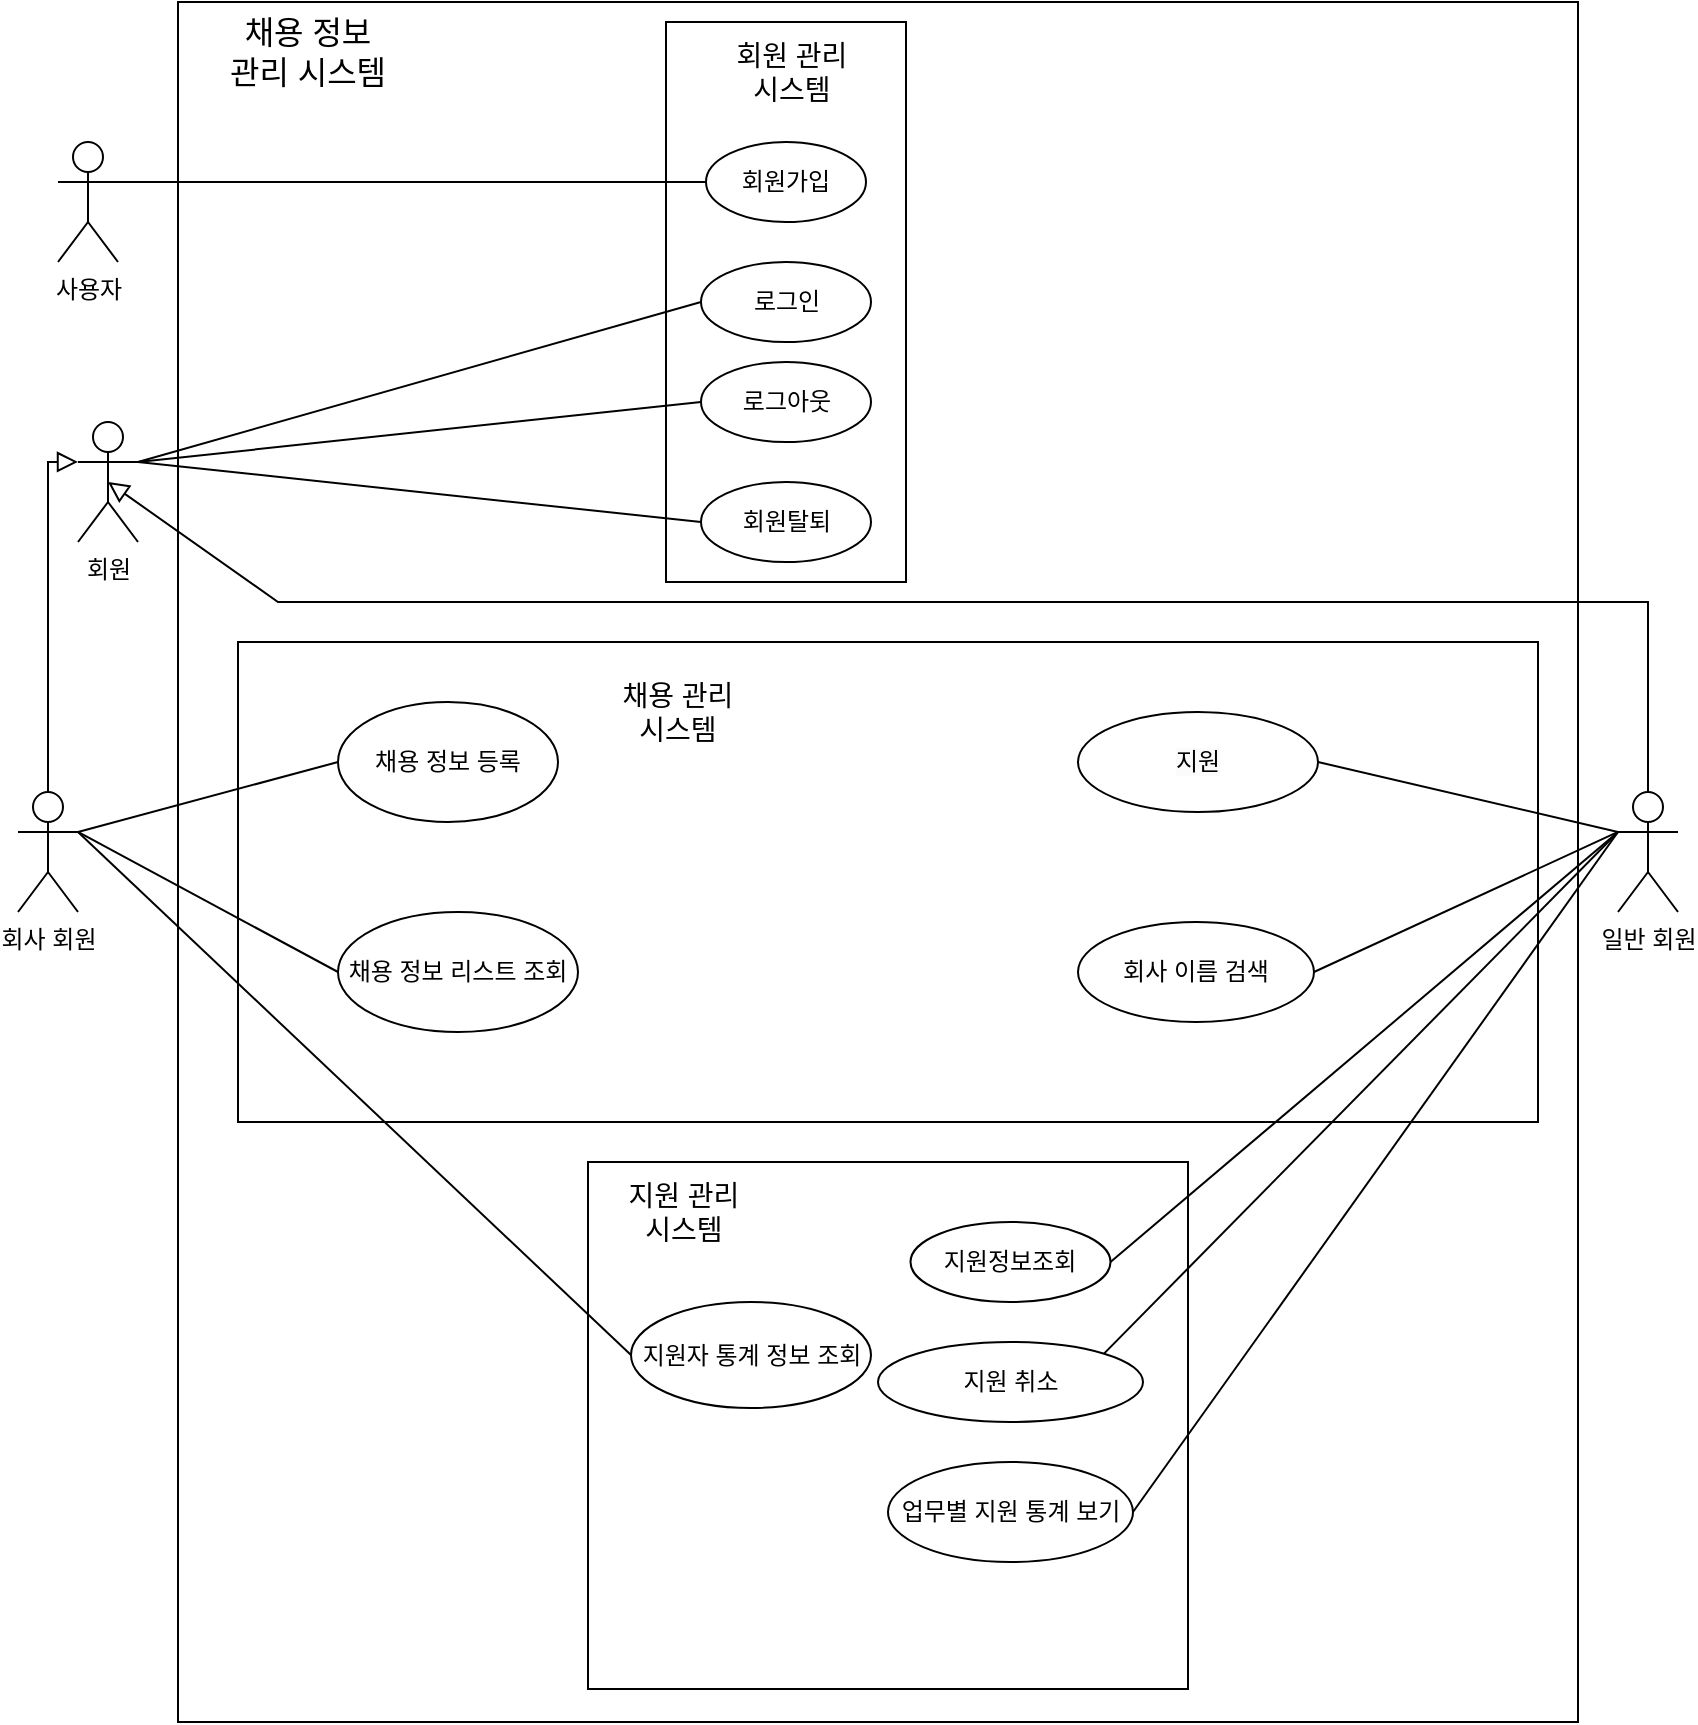 <mxfile version="21.2.9" type="device">
  <diagram id="zkdOYTn5vW0a3zdd7zKN" name="페이지-2">
    <mxGraphModel dx="1434" dy="1908" grid="1" gridSize="10" guides="1" tooltips="1" connect="1" arrows="1" fold="1" page="1" pageScale="1" pageWidth="827" pageHeight="1169" math="0" shadow="0">
      <root>
        <mxCell id="0" />
        <mxCell id="1" parent="0" />
        <mxCell id="NG4u67nRFbZLVWhVFrk5-1" value="" style="rounded=0;whiteSpace=wrap;html=1;" parent="1" vertex="1">
          <mxGeometry x="150" y="-380" width="700" height="860" as="geometry" />
        </mxCell>
        <mxCell id="TFM604kP1vKxrepBITnh-19" value="" style="rounded=0;whiteSpace=wrap;html=1;" parent="1" vertex="1">
          <mxGeometry x="355" y="200" width="300" height="263.5" as="geometry" />
        </mxCell>
        <mxCell id="TFM604kP1vKxrepBITnh-17" value="" style="rounded=0;whiteSpace=wrap;html=1;" parent="1" vertex="1">
          <mxGeometry x="180" y="-60" width="650" height="240" as="geometry" />
        </mxCell>
        <mxCell id="TFM604kP1vKxrepBITnh-15" value="" style="rounded=0;whiteSpace=wrap;html=1;" parent="1" vertex="1">
          <mxGeometry x="394" y="-370" width="120" height="280" as="geometry" />
        </mxCell>
        <mxCell id="FRXnbz1p3JDmP8_7-DGu-1" value="사용자" style="shape=umlActor;verticalLabelPosition=bottom;verticalAlign=top;html=1;" parent="1" vertex="1">
          <mxGeometry x="90" y="-310" width="30" height="60" as="geometry" />
        </mxCell>
        <mxCell id="FRXnbz1p3JDmP8_7-DGu-9" value="&lt;font style=&quot;font-size: 12px;&quot;&gt;회원가입&lt;/font&gt;" style="ellipse;whiteSpace=wrap;html=1;" parent="1" vertex="1">
          <mxGeometry x="414" y="-310" width="80" height="40" as="geometry" />
        </mxCell>
        <mxCell id="Z6H-5D1DCtQ5bn0lpksQ-1" value="" style="endArrow=none;html=1;rounded=0;exitX=1;exitY=0.333;exitDx=0;exitDy=0;exitPerimeter=0;entryX=0;entryY=0.5;entryDx=0;entryDy=0;" parent="1" source="FRXnbz1p3JDmP8_7-DGu-1" target="FRXnbz1p3JDmP8_7-DGu-9" edge="1">
          <mxGeometry width="50" height="50" relative="1" as="geometry">
            <mxPoint x="390" y="390" as="sourcePoint" />
            <mxPoint x="440" y="340" as="targetPoint" />
          </mxGeometry>
        </mxCell>
        <mxCell id="Z6H-5D1DCtQ5bn0lpksQ-51" value="회사 회원" style="shape=umlActor;verticalLabelPosition=bottom;verticalAlign=top;html=1;outlineConnect=0;" parent="1" vertex="1">
          <mxGeometry x="70" y="15" width="30" height="60" as="geometry" />
        </mxCell>
        <mxCell id="Z6H-5D1DCtQ5bn0lpksQ-52" value="&lt;font style=&quot;font-size: 12px;&quot;&gt;채용 정보 등록&lt;/font&gt;" style="ellipse;whiteSpace=wrap;html=1;" parent="1" vertex="1">
          <mxGeometry x="230" y="-30" width="110" height="60" as="geometry" />
        </mxCell>
        <mxCell id="Z6H-5D1DCtQ5bn0lpksQ-55" value="" style="endArrow=none;html=1;rounded=0;entryX=0;entryY=0.5;entryDx=0;entryDy=0;exitX=1;exitY=0.333;exitDx=0;exitDy=0;exitPerimeter=0;" parent="1" source="Z6H-5D1DCtQ5bn0lpksQ-51" target="Z6H-5D1DCtQ5bn0lpksQ-52" edge="1">
          <mxGeometry width="50" height="50" relative="1" as="geometry">
            <mxPoint x="130" y="210" as="sourcePoint" />
            <mxPoint x="160" y="160" as="targetPoint" />
          </mxGeometry>
        </mxCell>
        <mxCell id="Z6H-5D1DCtQ5bn0lpksQ-57" value="&lt;font style=&quot;font-size: 12px;&quot;&gt;채용 정보 리스트 조회&lt;/font&gt;" style="ellipse;whiteSpace=wrap;html=1;" parent="1" vertex="1">
          <mxGeometry x="230" y="75" width="120" height="60" as="geometry" />
        </mxCell>
        <mxCell id="Z6H-5D1DCtQ5bn0lpksQ-59" value="" style="endArrow=none;html=1;rounded=0;exitX=1;exitY=0.333;exitDx=0;exitDy=0;exitPerimeter=0;entryX=0;entryY=0.5;entryDx=0;entryDy=0;" parent="1" source="Z6H-5D1DCtQ5bn0lpksQ-51" target="Z6H-5D1DCtQ5bn0lpksQ-57" edge="1">
          <mxGeometry width="50" height="50" relative="1" as="geometry">
            <mxPoint x="120" y="220" as="sourcePoint" />
            <mxPoint x="190" y="200" as="targetPoint" />
          </mxGeometry>
        </mxCell>
        <mxCell id="Z6H-5D1DCtQ5bn0lpksQ-70" value="일반 회원" style="shape=umlActor;verticalLabelPosition=bottom;verticalAlign=top;html=1;outlineConnect=0;" parent="1" vertex="1">
          <mxGeometry x="870" y="15" width="30" height="60" as="geometry" />
        </mxCell>
        <mxCell id="Z6H-5D1DCtQ5bn0lpksQ-73" value="&lt;font style=&quot;font-size: 12px;&quot;&gt;회사 이름 검색&lt;/font&gt;" style="ellipse;whiteSpace=wrap;html=1;" parent="1" vertex="1">
          <mxGeometry x="600" y="80" width="118" height="50" as="geometry" />
        </mxCell>
        <mxCell id="Z6H-5D1DCtQ5bn0lpksQ-74" value="" style="endArrow=none;html=1;rounded=0;entryX=1;entryY=0.5;entryDx=0;entryDy=0;exitX=0;exitY=0.333;exitDx=0;exitDy=0;exitPerimeter=0;" parent="1" source="Z6H-5D1DCtQ5bn0lpksQ-70" target="Z6H-5D1DCtQ5bn0lpksQ-73" edge="1">
          <mxGeometry width="50" height="50" relative="1" as="geometry">
            <mxPoint x="460" y="580" as="sourcePoint" />
            <mxPoint x="510" y="530" as="targetPoint" />
          </mxGeometry>
        </mxCell>
        <mxCell id="Z6H-5D1DCtQ5bn0lpksQ-77" value="&lt;span style=&quot;color: rgb(0, 0, 0); font-family: Helvetica; font-style: normal; font-variant-ligatures: normal; font-variant-caps: normal; font-weight: 400; letter-spacing: normal; orphans: 2; text-align: center; text-indent: 0px; text-transform: none; widows: 2; word-spacing: 0px; -webkit-text-stroke-width: 0px; background-color: rgb(251, 251, 251); text-decoration-thickness: initial; text-decoration-style: initial; text-decoration-color: initial; float: none; display: inline !important;&quot;&gt;&lt;font style=&quot;font-size: 12px;&quot;&gt;지원&lt;/font&gt;&lt;/span&gt;" style="ellipse;whiteSpace=wrap;html=1;" parent="1" vertex="1">
          <mxGeometry x="600" y="-25" width="120" height="50" as="geometry" />
        </mxCell>
        <mxCell id="Z6H-5D1DCtQ5bn0lpksQ-78" value="" style="endArrow=none;html=1;rounded=0;entryX=1;entryY=0.5;entryDx=0;entryDy=0;exitX=0;exitY=0.333;exitDx=0;exitDy=0;exitPerimeter=0;" parent="1" source="Z6H-5D1DCtQ5bn0lpksQ-70" target="Z6H-5D1DCtQ5bn0lpksQ-77" edge="1">
          <mxGeometry width="50" height="50" relative="1" as="geometry">
            <mxPoint x="465" y="580" as="sourcePoint" />
            <mxPoint x="885" y="570" as="targetPoint" />
          </mxGeometry>
        </mxCell>
        <mxCell id="Z6H-5D1DCtQ5bn0lpksQ-93" value="지원정보조회" style="ellipse;whiteSpace=wrap;html=1;" parent="1" vertex="1">
          <mxGeometry x="516.25" y="230" width="100" height="40" as="geometry" />
        </mxCell>
        <mxCell id="Z6H-5D1DCtQ5bn0lpksQ-94" value="" style="endArrow=none;html=1;rounded=0;entryX=1;entryY=0.5;entryDx=0;entryDy=0;exitX=0;exitY=0.333;exitDx=0;exitDy=0;exitPerimeter=0;" parent="1" source="Z6H-5D1DCtQ5bn0lpksQ-70" target="Z6H-5D1DCtQ5bn0lpksQ-93" edge="1">
          <mxGeometry width="50" height="50" relative="1" as="geometry">
            <mxPoint x="270" y="530" as="sourcePoint" />
            <mxPoint x="650" y="560" as="targetPoint" />
          </mxGeometry>
        </mxCell>
        <mxCell id="Z6H-5D1DCtQ5bn0lpksQ-98" value="지원 취소" style="ellipse;whiteSpace=wrap;html=1;" parent="1" vertex="1">
          <mxGeometry x="500" y="290" width="132.5" height="40" as="geometry" />
        </mxCell>
        <mxCell id="Z6H-5D1DCtQ5bn0lpksQ-101" value="업무별 지원 통계 보기" style="ellipse;whiteSpace=wrap;html=1;" parent="1" vertex="1">
          <mxGeometry x="505" y="350" width="122.5" height="50" as="geometry" />
        </mxCell>
        <mxCell id="Z6H-5D1DCtQ5bn0lpksQ-105" value="" style="endArrow=none;html=1;rounded=0;exitX=0;exitY=0.333;exitDx=0;exitDy=0;exitPerimeter=0;entryX=1;entryY=0.5;entryDx=0;entryDy=0;" parent="1" source="Z6H-5D1DCtQ5bn0lpksQ-70" target="Z6H-5D1DCtQ5bn0lpksQ-101" edge="1">
          <mxGeometry width="50" height="50" relative="1" as="geometry">
            <mxPoint x="570" y="640" as="sourcePoint" />
            <mxPoint x="620" y="590" as="targetPoint" />
          </mxGeometry>
        </mxCell>
        <mxCell id="Z6H-5D1DCtQ5bn0lpksQ-107" value="" style="endArrow=none;html=1;rounded=0;entryX=1;entryY=0;entryDx=0;entryDy=0;exitX=0;exitY=0.333;exitDx=0;exitDy=0;exitPerimeter=0;" parent="1" source="Z6H-5D1DCtQ5bn0lpksQ-70" target="Z6H-5D1DCtQ5bn0lpksQ-98" edge="1">
          <mxGeometry width="50" height="50" relative="1" as="geometry">
            <mxPoint x="260" y="520" as="sourcePoint" />
            <mxPoint x="530" y="590" as="targetPoint" />
          </mxGeometry>
        </mxCell>
        <mxCell id="Z6H-5D1DCtQ5bn0lpksQ-117" value="지원자 통계 정보 조회" style="ellipse;whiteSpace=wrap;html=1;" parent="1" vertex="1">
          <mxGeometry x="376.5" y="270" width="120" height="53" as="geometry" />
        </mxCell>
        <mxCell id="TFM604kP1vKxrepBITnh-2" value="회원" style="shape=umlActor;verticalLabelPosition=bottom;verticalAlign=top;html=1;" parent="1" vertex="1">
          <mxGeometry x="100" y="-170" width="30" height="60" as="geometry" />
        </mxCell>
        <mxCell id="TFM604kP1vKxrepBITnh-4" value="" style="endArrow=block;html=1;rounded=0;align=center;verticalAlign=bottom;endFill=0;labelBackgroundColor=none;endSize=8;exitX=0.5;exitY=0;exitDx=0;exitDy=0;exitPerimeter=0;entryX=0;entryY=0.333;entryDx=0;entryDy=0;entryPerimeter=0;" parent="1" source="Z6H-5D1DCtQ5bn0lpksQ-51" target="TFM604kP1vKxrepBITnh-2" edge="1">
          <mxGeometry x="1" y="142" relative="1" as="geometry">
            <mxPoint x="50" y="370" as="sourcePoint" />
            <mxPoint x="90" y="-100" as="targetPoint" />
            <mxPoint x="110" y="52" as="offset" />
            <Array as="points">
              <mxPoint x="85" y="-150" />
            </Array>
          </mxGeometry>
        </mxCell>
        <mxCell id="TFM604kP1vKxrepBITnh-6" value="" style="endArrow=block;html=1;rounded=0;align=center;verticalAlign=bottom;endFill=0;labelBackgroundColor=none;endSize=8;exitX=0.5;exitY=0;exitDx=0;exitDy=0;exitPerimeter=0;entryX=0.5;entryY=0.5;entryDx=0;entryDy=0;entryPerimeter=0;" parent="1" source="Z6H-5D1DCtQ5bn0lpksQ-70" target="TFM604kP1vKxrepBITnh-2" edge="1">
          <mxGeometry x="1" y="142" relative="1" as="geometry">
            <mxPoint x="95" y="270" as="sourcePoint" />
            <mxPoint x="290" y="-140" as="targetPoint" />
            <mxPoint x="110" y="52" as="offset" />
            <Array as="points">
              <mxPoint x="885" y="-80" />
              <mxPoint x="200" y="-80" />
            </Array>
          </mxGeometry>
        </mxCell>
        <mxCell id="TFM604kP1vKxrepBITnh-7" value="" style="endArrow=none;html=1;rounded=0;exitX=1;exitY=0.333;exitDx=0;exitDy=0;exitPerimeter=0;entryX=0;entryY=0.5;entryDx=0;entryDy=0;" parent="1" source="TFM604kP1vKxrepBITnh-2" target="TFM604kP1vKxrepBITnh-9" edge="1">
          <mxGeometry width="50" height="50" relative="1" as="geometry">
            <mxPoint x="340" y="-150" as="sourcePoint" />
            <mxPoint x="410" y="-220" as="targetPoint" />
          </mxGeometry>
        </mxCell>
        <mxCell id="TFM604kP1vKxrepBITnh-9" value="로그인" style="ellipse;whiteSpace=wrap;html=1;" parent="1" vertex="1">
          <mxGeometry x="411.5" y="-250" width="85" height="40" as="geometry" />
        </mxCell>
        <mxCell id="TFM604kP1vKxrepBITnh-10" value="로그아웃" style="ellipse;whiteSpace=wrap;html=1;" parent="1" vertex="1">
          <mxGeometry x="411.5" y="-200" width="85" height="40" as="geometry" />
        </mxCell>
        <mxCell id="TFM604kP1vKxrepBITnh-11" value="회원탈퇴" style="ellipse;whiteSpace=wrap;html=1;" parent="1" vertex="1">
          <mxGeometry x="411.5" y="-140" width="85" height="40" as="geometry" />
        </mxCell>
        <mxCell id="TFM604kP1vKxrepBITnh-12" value="" style="endArrow=none;html=1;rounded=0;exitX=1;exitY=0.333;exitDx=0;exitDy=0;exitPerimeter=0;entryX=0;entryY=0.5;entryDx=0;entryDy=0;" parent="1" source="TFM604kP1vKxrepBITnh-2" target="TFM604kP1vKxrepBITnh-10" edge="1">
          <mxGeometry width="50" height="50" relative="1" as="geometry">
            <mxPoint x="320" y="-140" as="sourcePoint" />
            <mxPoint x="422" y="-220" as="targetPoint" />
          </mxGeometry>
        </mxCell>
        <mxCell id="TFM604kP1vKxrepBITnh-13" value="" style="endArrow=none;html=1;rounded=0;exitX=1;exitY=0.333;exitDx=0;exitDy=0;exitPerimeter=0;entryX=0;entryY=0.5;entryDx=0;entryDy=0;" parent="1" source="TFM604kP1vKxrepBITnh-2" target="TFM604kP1vKxrepBITnh-11" edge="1">
          <mxGeometry width="50" height="50" relative="1" as="geometry">
            <mxPoint x="330" y="-130" as="sourcePoint" />
            <mxPoint x="432" y="-210" as="targetPoint" />
          </mxGeometry>
        </mxCell>
        <mxCell id="TFM604kP1vKxrepBITnh-16" value="&lt;font style=&quot;font-size: 14px;&quot;&gt;회원 관리 시스템&lt;/font&gt;" style="text;html=1;strokeColor=none;fillColor=none;align=center;verticalAlign=middle;whiteSpace=wrap;rounded=0;" parent="1" vertex="1">
          <mxGeometry x="424" y="-360" width="66" height="30" as="geometry" />
        </mxCell>
        <mxCell id="TFM604kP1vKxrepBITnh-18" value="&lt;font style=&quot;font-size: 14px;&quot;&gt;채용 관리 &lt;br&gt;시스템&lt;/font&gt;" style="text;html=1;strokeColor=none;fillColor=none;align=center;verticalAlign=middle;whiteSpace=wrap;rounded=0;" parent="1" vertex="1">
          <mxGeometry x="350" y="-40" width="100" height="30" as="geometry" />
        </mxCell>
        <mxCell id="TFM604kP1vKxrepBITnh-20" value="&lt;font style=&quot;font-size: 14px;&quot;&gt;지원 관리 &lt;br&gt;시스템&lt;/font&gt;" style="text;html=1;strokeColor=none;fillColor=none;align=center;verticalAlign=middle;whiteSpace=wrap;rounded=0;" parent="1" vertex="1">
          <mxGeometry x="360" y="210" width="86" height="30" as="geometry" />
        </mxCell>
        <mxCell id="NG4u67nRFbZLVWhVFrk5-2" value="&lt;font style=&quot;font-size: 16px;&quot;&gt;채용 정보 &lt;br&gt;관리 시스템&lt;/font&gt;" style="text;html=1;strokeColor=none;fillColor=none;align=center;verticalAlign=middle;whiteSpace=wrap;rounded=0;" parent="1" vertex="1">
          <mxGeometry x="160" y="-370" width="110" height="30" as="geometry" />
        </mxCell>
        <mxCell id="NG4u67nRFbZLVWhVFrk5-9" style="edgeStyle=orthogonalEdgeStyle;rounded=0;orthogonalLoop=1;jettySize=auto;html=1;exitX=0.5;exitY=1;exitDx=0;exitDy=0;" parent="1" source="TFM604kP1vKxrepBITnh-19" target="TFM604kP1vKxrepBITnh-19" edge="1">
          <mxGeometry relative="1" as="geometry" />
        </mxCell>
        <mxCell id="ijLZEOS8sPfE2jElc4cu-3" value="" style="endArrow=none;html=1;rounded=0;exitX=1;exitY=0.333;exitDx=0;exitDy=0;exitPerimeter=0;entryX=0;entryY=0.5;entryDx=0;entryDy=0;" edge="1" parent="1" source="Z6H-5D1DCtQ5bn0lpksQ-51" target="Z6H-5D1DCtQ5bn0lpksQ-117">
          <mxGeometry width="50" height="50" relative="1" as="geometry">
            <mxPoint x="700" y="320" as="sourcePoint" />
            <mxPoint x="750" y="270" as="targetPoint" />
          </mxGeometry>
        </mxCell>
      </root>
    </mxGraphModel>
  </diagram>
</mxfile>
